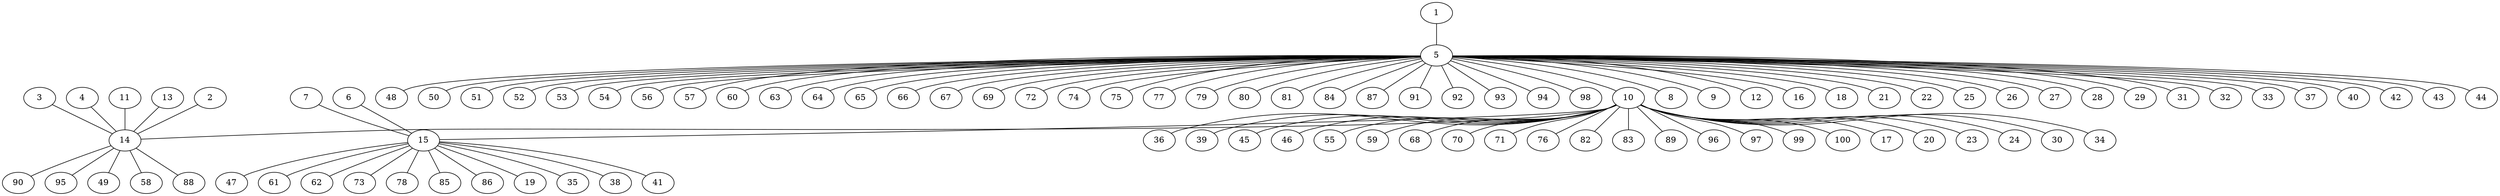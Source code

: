 graph x {
5 -- 10
10 -- 14
10 -- 15
10 -- 17
10 -- 20
10 -- 23
10 -- 24
10 -- 30
10 -- 34
10 -- 36
10 -- 39
10 -- 45
10 -- 46
10 -- 55
10 -- 59
10 -- 68
10 -- 70
10 -- 71
10 -- 76
10 -- 82
10 -- 83
10 -- 89
10 -- 96
10 -- 97
10 -- 99
10 -- 100
1 -- 5
5 -- 8
5 -- 9
5 -- 12
5 -- 16
5 -- 18
5 -- 21
5 -- 22
5 -- 25
5 -- 26
5 -- 27
5 -- 28
5 -- 29
5 -- 31
5 -- 32
5 -- 33
5 -- 37
5 -- 40
5 -- 42
5 -- 43
5 -- 44
5 -- 48
5 -- 50
5 -- 51
5 -- 52
5 -- 53
5 -- 54
5 -- 56
5 -- 57
5 -- 60
5 -- 63
5 -- 64
5 -- 65
5 -- 66
5 -- 67
5 -- 69
5 -- 72
5 -- 74
5 -- 75
5 -- 77
5 -- 79
5 -- 80
5 -- 81
5 -- 84
5 -- 87
5 -- 91
5 -- 92
5 -- 93
5 -- 94
5 -- 98
2 -- 14
3 -- 14
4 -- 14
11 -- 14
13 -- 14
14 -- 49
14 -- 58
14 -- 88
14 -- 90
14 -- 95
6 -- 15
7 -- 15
15 -- 19
15 -- 35
15 -- 38
15 -- 41
15 -- 47
15 -- 61
15 -- 62
15 -- 73
15 -- 78
15 -- 85
15 -- 86
}